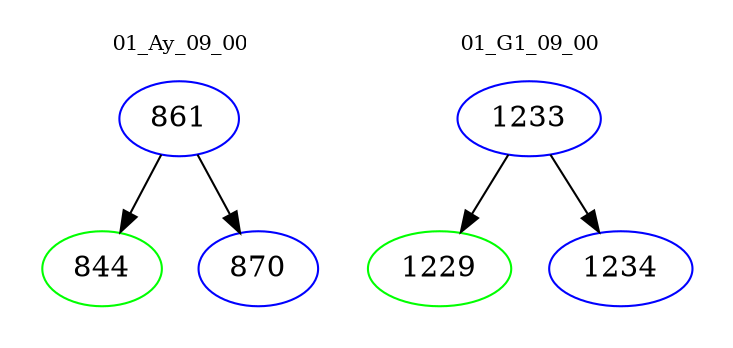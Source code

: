 digraph{
subgraph cluster_0 {
color = white
label = "01_Ay_09_00";
fontsize=10;
T0_861 [label="861", color="blue"]
T0_861 -> T0_844 [color="black"]
T0_844 [label="844", color="green"]
T0_861 -> T0_870 [color="black"]
T0_870 [label="870", color="blue"]
}
subgraph cluster_1 {
color = white
label = "01_G1_09_00";
fontsize=10;
T1_1233 [label="1233", color="blue"]
T1_1233 -> T1_1229 [color="black"]
T1_1229 [label="1229", color="green"]
T1_1233 -> T1_1234 [color="black"]
T1_1234 [label="1234", color="blue"]
}
}
